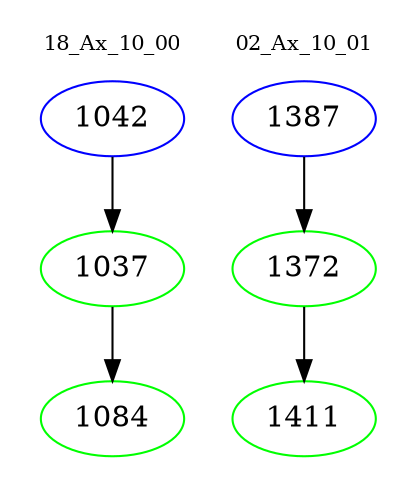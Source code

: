 digraph{
subgraph cluster_0 {
color = white
label = "18_Ax_10_00";
fontsize=10;
T0_1042 [label="1042", color="blue"]
T0_1042 -> T0_1037 [color="black"]
T0_1037 [label="1037", color="green"]
T0_1037 -> T0_1084 [color="black"]
T0_1084 [label="1084", color="green"]
}
subgraph cluster_1 {
color = white
label = "02_Ax_10_01";
fontsize=10;
T1_1387 [label="1387", color="blue"]
T1_1387 -> T1_1372 [color="black"]
T1_1372 [label="1372", color="green"]
T1_1372 -> T1_1411 [color="black"]
T1_1411 [label="1411", color="green"]
}
}
